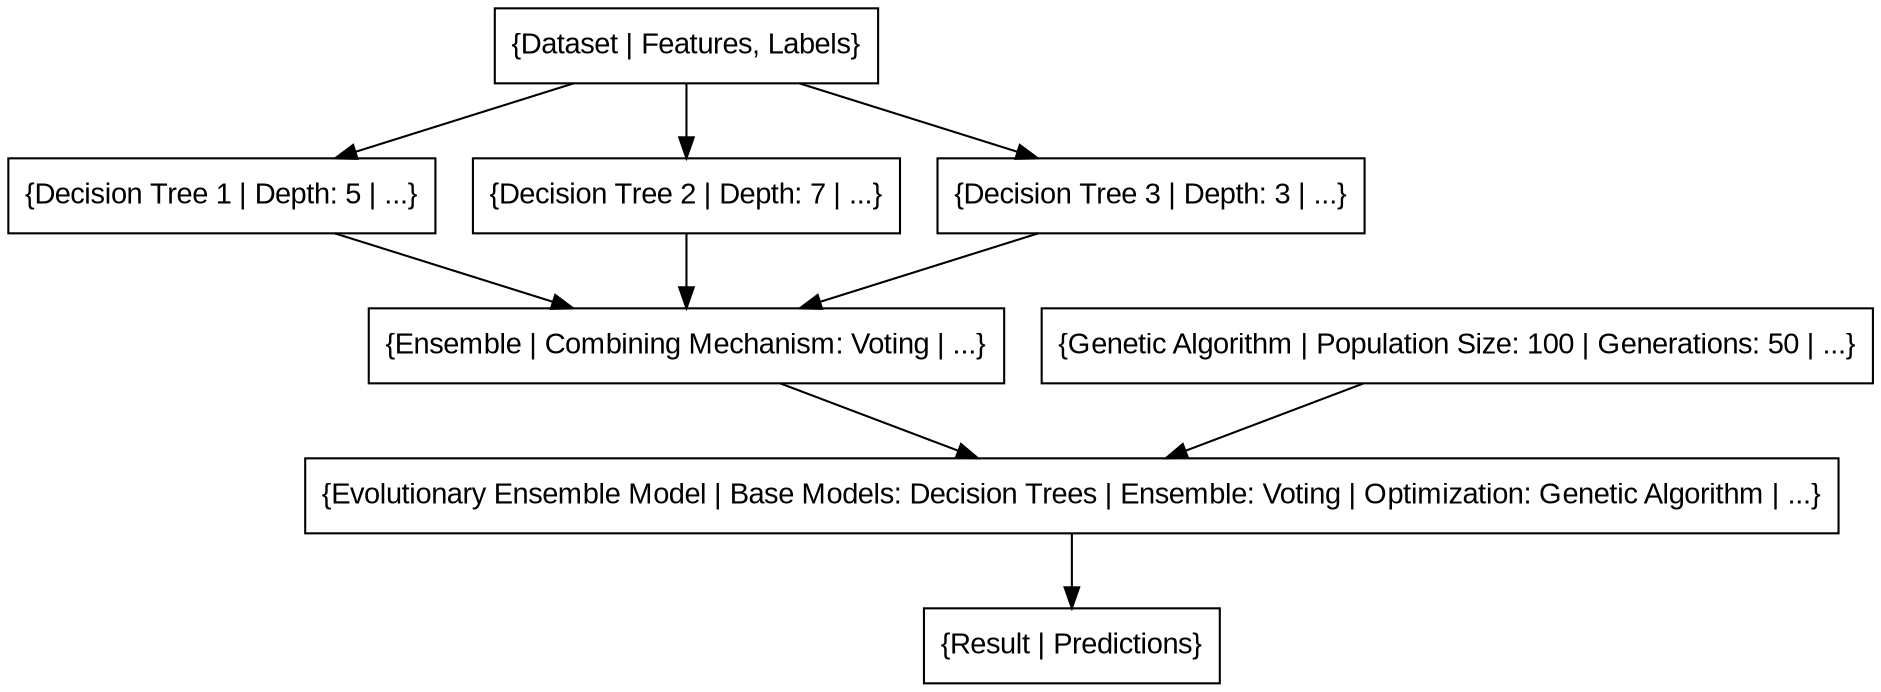 digraph qd1d2System {
  node [shape=record, fontname="Arial"];

  // ... (Previous components of qd1d2)

  Dataset [label="{Dataset | Features, Labels}" shape=box];

  DecisionTree1 [label="{Decision Tree 1 | Depth: 5 | ...}" shape=box];
  DecisionTree2 [label="{Decision Tree 2 | Depth: 7 | ...}" shape=box];
  DecisionTree3 [label="{Decision Tree 3 | Depth: 3 | ...}" shape=box];

  Ensemble [label="{Ensemble | Combining Mechanism: Voting | ...}" shape=box];

  GeneticAlgorithm [label="{Genetic Algorithm | Population Size: 100 | Generations: 50 | ...}" shape=box];

  EvolutionaryEnsembleModel [label="{Evolutionary Ensemble Model | Base Models: Decision Trees | Ensemble: Voting | Optimization: Genetic Algorithm | ...}" shape=box];

  // ... (Connect qd1d2 components)

  Dataset -> DecisionTree1;
  Dataset -> DecisionTree2;
  Dataset -> DecisionTree3;

  DecisionTree1 -> Ensemble;
  DecisionTree2 -> Ensemble;
  DecisionTree3 -> Ensemble;

  Ensemble -> EvolutionaryEnsembleModel;

  GeneticAlgorithm -> EvolutionaryEnsembleModel;

  Result [label="{Result | Predictions}" shape=box];

  EvolutionaryEnsembleModel -> Result;

  // ... (Connect qd1d2 components to Evolutionary Ensemble Model)
}

